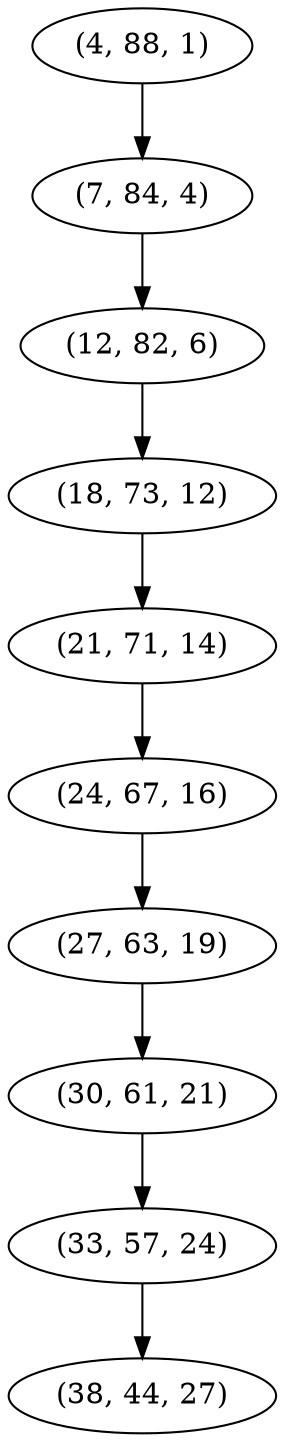 digraph tree {
    "(4, 88, 1)";
    "(7, 84, 4)";
    "(12, 82, 6)";
    "(18, 73, 12)";
    "(21, 71, 14)";
    "(24, 67, 16)";
    "(27, 63, 19)";
    "(30, 61, 21)";
    "(33, 57, 24)";
    "(38, 44, 27)";
    "(4, 88, 1)" -> "(7, 84, 4)";
    "(7, 84, 4)" -> "(12, 82, 6)";
    "(12, 82, 6)" -> "(18, 73, 12)";
    "(18, 73, 12)" -> "(21, 71, 14)";
    "(21, 71, 14)" -> "(24, 67, 16)";
    "(24, 67, 16)" -> "(27, 63, 19)";
    "(27, 63, 19)" -> "(30, 61, 21)";
    "(30, 61, 21)" -> "(33, 57, 24)";
    "(33, 57, 24)" -> "(38, 44, 27)";
}
